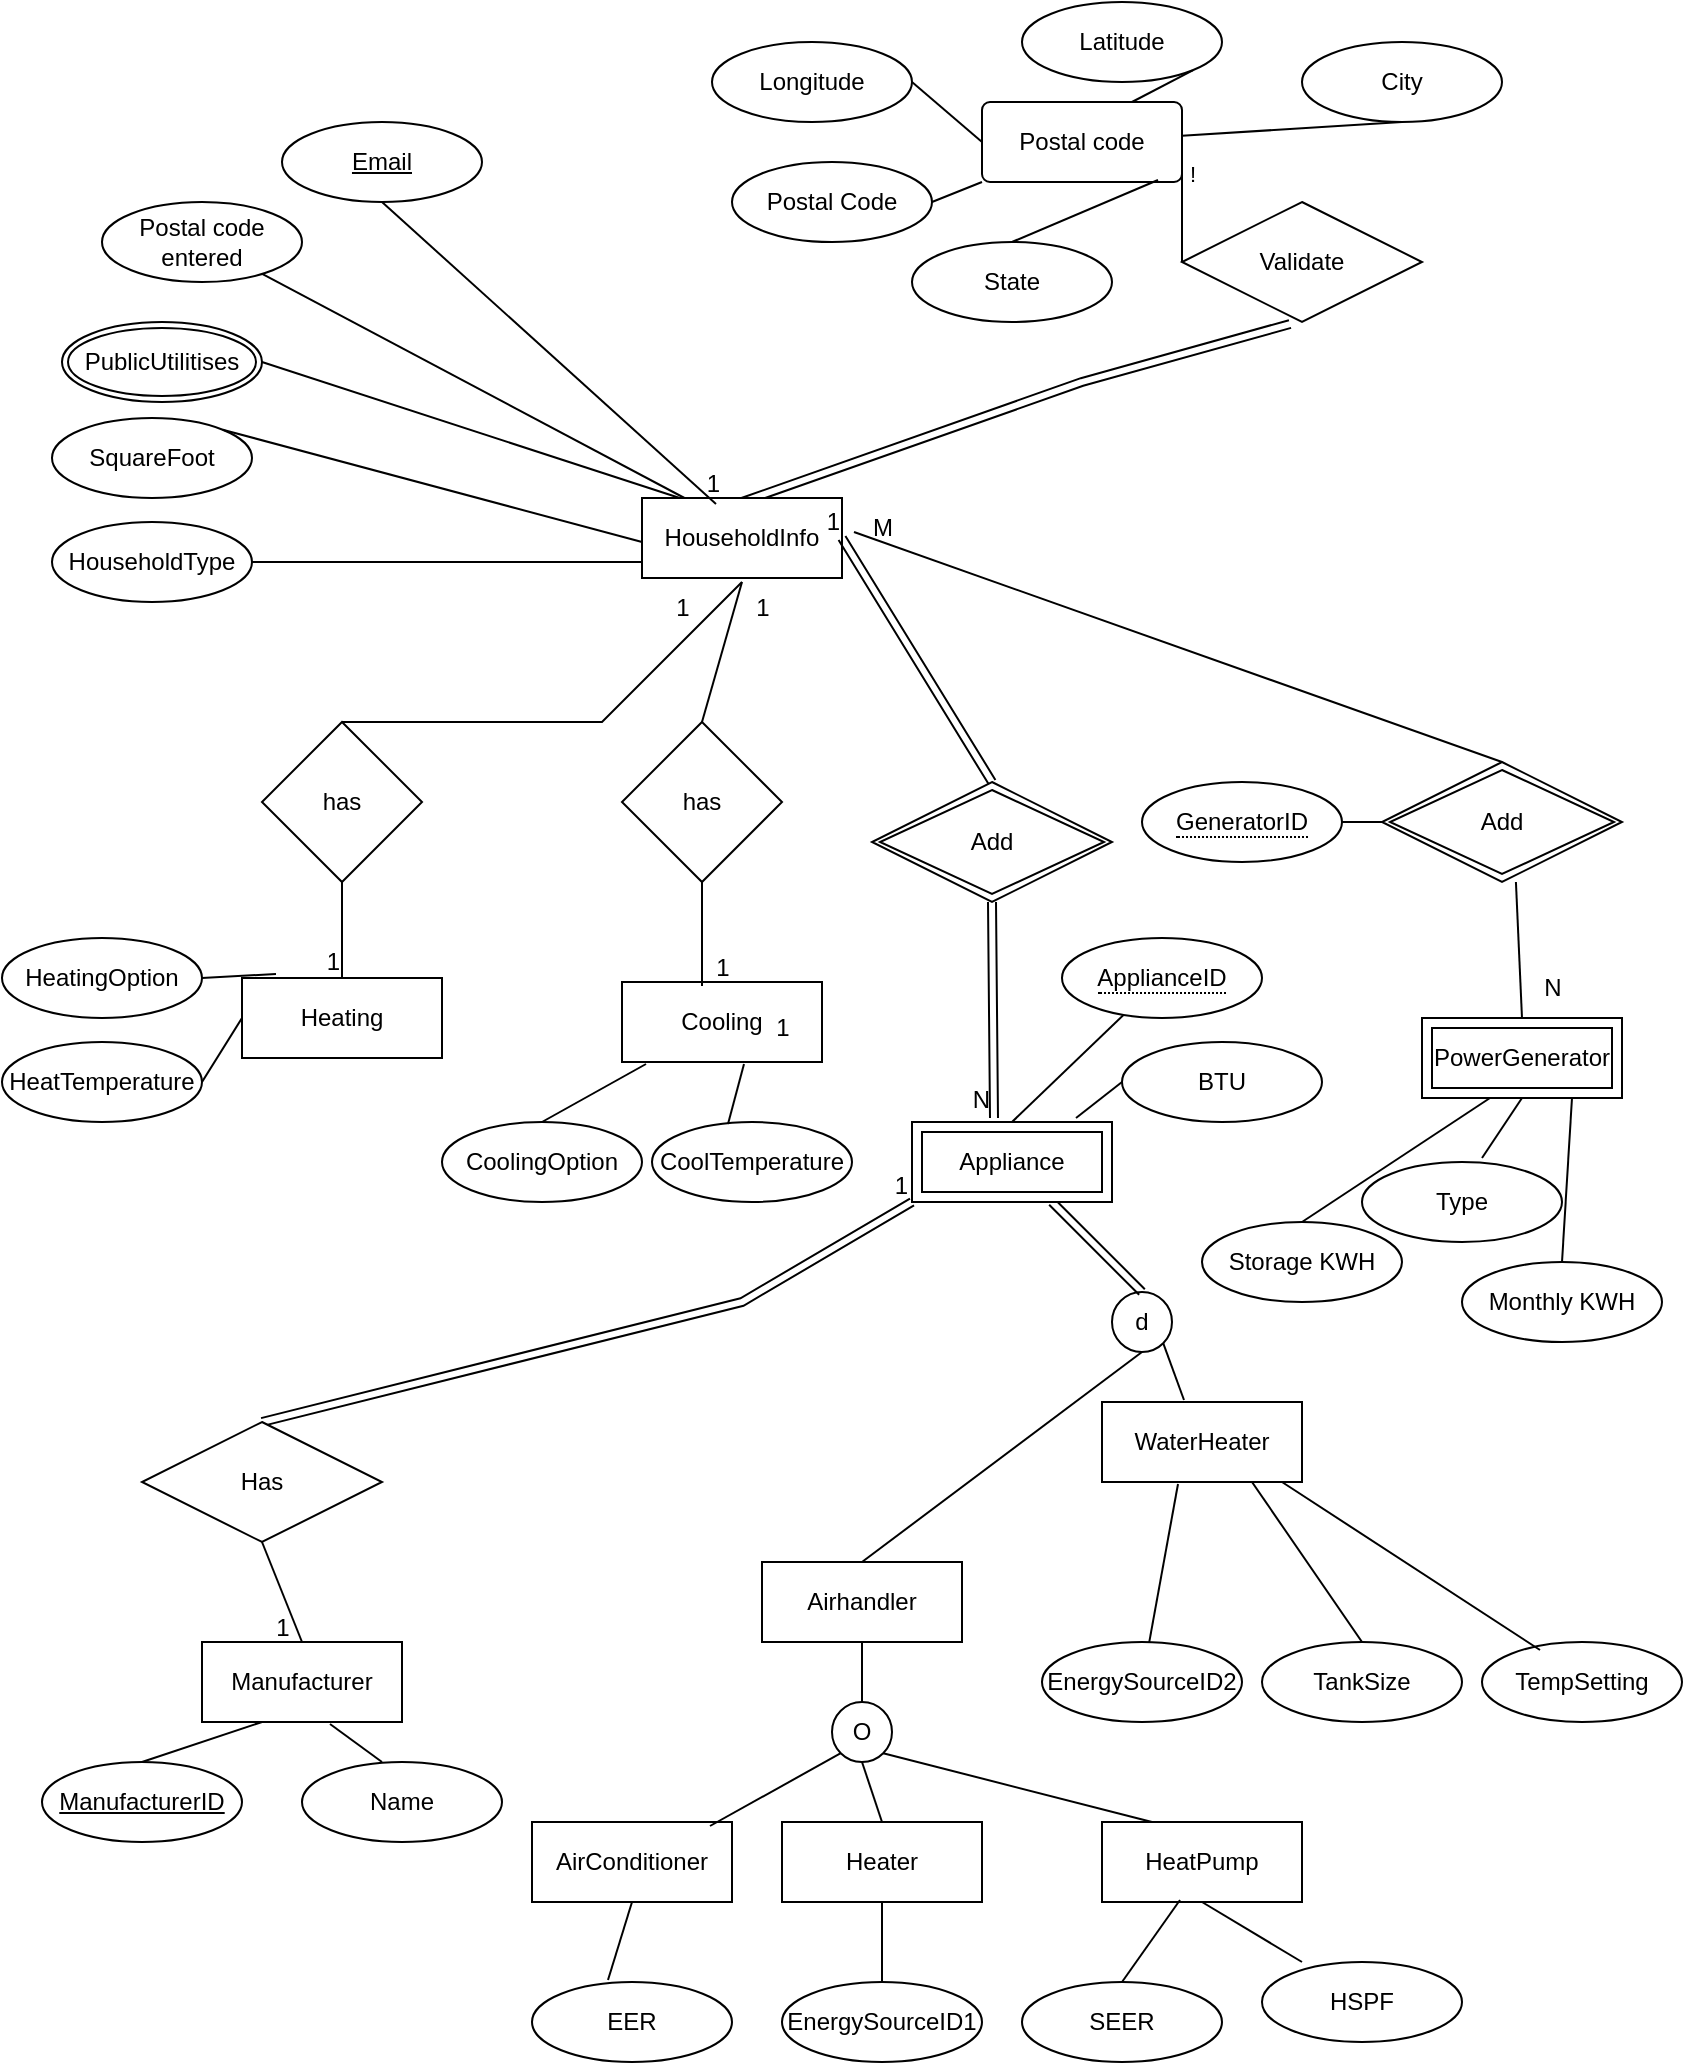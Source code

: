 <mxfile version="21.4.0" type="github">
  <diagram name="Page-1" id="bIi9yd2owrqy-EjI1N7u">
    <mxGraphModel dx="880" dy="484" grid="1" gridSize="10" guides="1" tooltips="1" connect="1" arrows="1" fold="1" page="1" pageScale="1" pageWidth="850" pageHeight="1100" math="0" shadow="0">
      <root>
        <mxCell id="0" />
        <mxCell id="1" parent="0" />
        <mxCell id="Z0Qa1kHuuDU5W5lxsVWx-2" value="Postal code entered" style="ellipse;whiteSpace=wrap;html=1;align=center;" parent="1" vertex="1">
          <mxGeometry x="60" y="110" width="100" height="40" as="geometry" />
        </mxCell>
        <mxCell id="Z0Qa1kHuuDU5W5lxsVWx-4" value="Validate" style="shape=rhombus;perimeter=rhombusPerimeter;whiteSpace=wrap;html=1;align=center;" parent="1" vertex="1">
          <mxGeometry x="600" y="110" width="120" height="60" as="geometry" />
        </mxCell>
        <mxCell id="Z0Qa1kHuuDU5W5lxsVWx-5" value="Postal code" style="rounded=1;arcSize=10;whiteSpace=wrap;html=1;align=center;" parent="1" vertex="1">
          <mxGeometry x="500" y="60" width="100" height="40" as="geometry" />
        </mxCell>
        <mxCell id="Z0Qa1kHuuDU5W5lxsVWx-7" value="Postal Code" style="ellipse;whiteSpace=wrap;html=1;align=center;" parent="1" vertex="1">
          <mxGeometry x="375" y="90" width="100" height="40" as="geometry" />
        </mxCell>
        <mxCell id="Z0Qa1kHuuDU5W5lxsVWx-9" value="City" style="ellipse;whiteSpace=wrap;html=1;align=center;" parent="1" vertex="1">
          <mxGeometry x="660" y="30" width="100" height="40" as="geometry" />
        </mxCell>
        <mxCell id="Z0Qa1kHuuDU5W5lxsVWx-10" value="Latitude" style="ellipse;whiteSpace=wrap;html=1;align=center;" parent="1" vertex="1">
          <mxGeometry x="520" y="10" width="100" height="40" as="geometry" />
        </mxCell>
        <mxCell id="Z0Qa1kHuuDU5W5lxsVWx-11" value="State" style="ellipse;whiteSpace=wrap;html=1;align=center;" parent="1" vertex="1">
          <mxGeometry x="465" y="130" width="100" height="40" as="geometry" />
        </mxCell>
        <mxCell id="Z0Qa1kHuuDU5W5lxsVWx-12" value="Longitude" style="ellipse;whiteSpace=wrap;html=1;align=center;" parent="1" vertex="1">
          <mxGeometry x="365" y="30" width="100" height="40" as="geometry" />
        </mxCell>
        <mxCell id="Z0Qa1kHuuDU5W5lxsVWx-21" value="" style="endArrow=none;html=1;rounded=0;entryX=0.5;entryY=1;entryDx=0;entryDy=0;" parent="1" source="Z0Qa1kHuuDU5W5lxsVWx-5" target="Z0Qa1kHuuDU5W5lxsVWx-9" edge="1">
          <mxGeometry relative="1" as="geometry">
            <mxPoint x="340" y="50" as="sourcePoint" />
            <mxPoint x="500" y="50" as="targetPoint" />
          </mxGeometry>
        </mxCell>
        <mxCell id="Z0Qa1kHuuDU5W5lxsVWx-25" value="" style="endArrow=none;html=1;rounded=0;entryX=0.75;entryY=0;entryDx=0;entryDy=0;exitX=1;exitY=1;exitDx=0;exitDy=0;" parent="1" source="Z0Qa1kHuuDU5W5lxsVWx-10" target="Z0Qa1kHuuDU5W5lxsVWx-5" edge="1">
          <mxGeometry relative="1" as="geometry">
            <mxPoint x="125" y="60" as="sourcePoint" />
            <mxPoint x="127" y="5" as="targetPoint" />
          </mxGeometry>
        </mxCell>
        <mxCell id="Z0Qa1kHuuDU5W5lxsVWx-34" value="" style="shape=link;html=1;rounded=0;exitX=0.45;exitY=1.017;exitDx=0;exitDy=0;entryX=0.5;entryY=0;entryDx=0;entryDy=0;exitPerimeter=0;" parent="1" source="Z0Qa1kHuuDU5W5lxsVWx-4" edge="1">
          <mxGeometry relative="1" as="geometry">
            <mxPoint x="340" y="50" as="sourcePoint" />
            <mxPoint x="380" y="260" as="targetPoint" />
            <Array as="points">
              <mxPoint x="550" y="200" />
            </Array>
          </mxGeometry>
        </mxCell>
        <mxCell id="Z0Qa1kHuuDU5W5lxsVWx-35" value="1" style="resizable=0;html=1;whiteSpace=wrap;align=right;verticalAlign=bottom;" parent="Z0Qa1kHuuDU5W5lxsVWx-34" connectable="0" vertex="1">
          <mxGeometry x="1" relative="1" as="geometry">
            <mxPoint x="-10" as="offset" />
          </mxGeometry>
        </mxCell>
        <mxCell id="Z0Qa1kHuuDU5W5lxsVWx-36" value="" style="endArrow=none;html=1;rounded=0;entryX=1;entryY=0.5;entryDx=0;entryDy=0;exitX=0;exitY=0.5;exitDx=0;exitDy=0;" parent="1" source="Z0Qa1kHuuDU5W5lxsVWx-4" target="Z0Qa1kHuuDU5W5lxsVWx-5" edge="1">
          <mxGeometry relative="1" as="geometry">
            <mxPoint x="340" y="50" as="sourcePoint" />
            <mxPoint x="500" y="50" as="targetPoint" />
          </mxGeometry>
        </mxCell>
        <mxCell id="Z0Qa1kHuuDU5W5lxsVWx-173" value="!" style="edgeLabel;html=1;align=center;verticalAlign=middle;resizable=0;points=[];" parent="Z0Qa1kHuuDU5W5lxsVWx-36" vertex="1" connectable="0">
          <mxGeometry x="0.467" y="-5" relative="1" as="geometry">
            <mxPoint as="offset" />
          </mxGeometry>
        </mxCell>
        <mxCell id="Z0Qa1kHuuDU5W5lxsVWx-38" value="" style="endArrow=none;html=1;rounded=0;entryX=0;entryY=0.5;entryDx=0;entryDy=0;exitX=1;exitY=0.5;exitDx=0;exitDy=0;" parent="1" source="Z0Qa1kHuuDU5W5lxsVWx-12" target="Z0Qa1kHuuDU5W5lxsVWx-5" edge="1">
          <mxGeometry relative="1" as="geometry">
            <mxPoint x="105" y="-26" as="sourcePoint" />
            <mxPoint x="115" y="50" as="targetPoint" />
          </mxGeometry>
        </mxCell>
        <mxCell id="Z0Qa1kHuuDU5W5lxsVWx-39" value="" style="endArrow=none;html=1;rounded=0;exitX=0.5;exitY=0;exitDx=0;exitDy=0;entryX=0.88;entryY=0.975;entryDx=0;entryDy=0;entryPerimeter=0;" parent="1" source="Z0Qa1kHuuDU5W5lxsVWx-11" target="Z0Qa1kHuuDU5W5lxsVWx-5" edge="1">
          <mxGeometry width="50" height="50" relative="1" as="geometry">
            <mxPoint x="400" y="80" as="sourcePoint" />
            <mxPoint x="450" y="30" as="targetPoint" />
          </mxGeometry>
        </mxCell>
        <mxCell id="Z0Qa1kHuuDU5W5lxsVWx-40" value="" style="endArrow=none;html=1;rounded=0;exitX=0.25;exitY=0;exitDx=0;exitDy=0;" parent="1" target="Z0Qa1kHuuDU5W5lxsVWx-2" edge="1">
          <mxGeometry width="50" height="50" relative="1" as="geometry">
            <mxPoint x="355" y="260" as="sourcePoint" />
            <mxPoint x="450" y="130" as="targetPoint" />
          </mxGeometry>
        </mxCell>
        <mxCell id="Z0Qa1kHuuDU5W5lxsVWx-42" value="HouseholdType" style="ellipse;whiteSpace=wrap;html=1;align=center;" parent="1" vertex="1">
          <mxGeometry x="35" y="270" width="100" height="40" as="geometry" />
        </mxCell>
        <mxCell id="Z0Qa1kHuuDU5W5lxsVWx-43" value="SquareFoot" style="ellipse;whiteSpace=wrap;html=1;align=center;" parent="1" vertex="1">
          <mxGeometry x="35" y="218" width="100" height="40" as="geometry" />
        </mxCell>
        <mxCell id="Z0Qa1kHuuDU5W5lxsVWx-44" value="PublicUtilitises" style="ellipse;shape=doubleEllipse;margin=3;whiteSpace=wrap;html=1;align=center;" parent="1" vertex="1">
          <mxGeometry x="40" y="170" width="100" height="40" as="geometry" />
        </mxCell>
        <mxCell id="Z0Qa1kHuuDU5W5lxsVWx-45" value="" style="endArrow=none;html=1;rounded=0;entryX=0;entryY=0.75;entryDx=0;entryDy=0;exitX=1;exitY=0.5;exitDx=0;exitDy=0;" parent="1" source="Z0Qa1kHuuDU5W5lxsVWx-42" edge="1">
          <mxGeometry width="50" height="50" relative="1" as="geometry">
            <mxPoint x="400" y="180" as="sourcePoint" />
            <mxPoint x="330" y="290" as="targetPoint" />
          </mxGeometry>
        </mxCell>
        <mxCell id="Z0Qa1kHuuDU5W5lxsVWx-46" value="" style="endArrow=none;html=1;rounded=0;entryX=1;entryY=0;entryDx=0;entryDy=0;exitX=0;exitY=0.5;exitDx=0;exitDy=0;" parent="1" target="Z0Qa1kHuuDU5W5lxsVWx-43" edge="1">
          <mxGeometry width="50" height="50" relative="1" as="geometry">
            <mxPoint x="330" y="280" as="sourcePoint" />
            <mxPoint x="450" y="130" as="targetPoint" />
          </mxGeometry>
        </mxCell>
        <mxCell id="Z0Qa1kHuuDU5W5lxsVWx-47" value="" style="endArrow=none;html=1;rounded=0;exitX=1;exitY=0.5;exitDx=0;exitDy=0;entryX=0.25;entryY=0;entryDx=0;entryDy=0;" parent="1" source="Z0Qa1kHuuDU5W5lxsVWx-44" edge="1">
          <mxGeometry width="50" height="50" relative="1" as="geometry">
            <mxPoint x="400" y="180" as="sourcePoint" />
            <mxPoint x="355" y="260" as="targetPoint" />
          </mxGeometry>
        </mxCell>
        <mxCell id="Z0Qa1kHuuDU5W5lxsVWx-49" value="has" style="rhombus;whiteSpace=wrap;html=1;" parent="1" vertex="1">
          <mxGeometry x="140" y="370" width="80" height="80" as="geometry" />
        </mxCell>
        <mxCell id="Z0Qa1kHuuDU5W5lxsVWx-53" value="HeatingOption" style="ellipse;whiteSpace=wrap;html=1;align=center;" parent="1" vertex="1">
          <mxGeometry x="10" y="478" width="100" height="40" as="geometry" />
        </mxCell>
        <mxCell id="Z0Qa1kHuuDU5W5lxsVWx-54" value="HeatTemperature" style="ellipse;whiteSpace=wrap;html=1;align=center;" parent="1" vertex="1">
          <mxGeometry x="10" y="530" width="100" height="40" as="geometry" />
        </mxCell>
        <mxCell id="Z0Qa1kHuuDU5W5lxsVWx-55" value="" style="endArrow=none;html=1;rounded=0;exitX=0.5;exitY=1;exitDx=0;exitDy=0;entryX=0.5;entryY=0;entryDx=0;entryDy=0;" parent="1" source="Z0Qa1kHuuDU5W5lxsVWx-49" target="Z0Qa1kHuuDU5W5lxsVWx-67" edge="1">
          <mxGeometry relative="1" as="geometry">
            <mxPoint x="340" y="500" as="sourcePoint" />
            <mxPoint x="230" y="510" as="targetPoint" />
          </mxGeometry>
        </mxCell>
        <mxCell id="Z0Qa1kHuuDU5W5lxsVWx-56" value="1" style="resizable=0;html=1;whiteSpace=wrap;align=right;verticalAlign=bottom;" parent="Z0Qa1kHuuDU5W5lxsVWx-55" connectable="0" vertex="1">
          <mxGeometry x="1" relative="1" as="geometry" />
        </mxCell>
        <mxCell id="Z0Qa1kHuuDU5W5lxsVWx-60" value="" style="endArrow=none;html=1;rounded=0;entryX=1;entryY=0.5;entryDx=0;entryDy=0;exitX=0;exitY=0.5;exitDx=0;exitDy=0;" parent="1" source="Z0Qa1kHuuDU5W5lxsVWx-67" target="Z0Qa1kHuuDU5W5lxsVWx-54" edge="1">
          <mxGeometry width="50" height="50" relative="1" as="geometry">
            <mxPoint x="241" y="551" as="sourcePoint" />
            <mxPoint x="450" y="470" as="targetPoint" />
          </mxGeometry>
        </mxCell>
        <mxCell id="Z0Qa1kHuuDU5W5lxsVWx-61" value="" style="endArrow=none;html=1;rounded=0;exitX=1;exitY=0.5;exitDx=0;exitDy=0;entryX=0.17;entryY=-0.05;entryDx=0;entryDy=0;entryPerimeter=0;" parent="1" source="Z0Qa1kHuuDU5W5lxsVWx-53" target="Z0Qa1kHuuDU5W5lxsVWx-67" edge="1">
          <mxGeometry width="50" height="50" relative="1" as="geometry">
            <mxPoint x="400" y="520" as="sourcePoint" />
            <mxPoint x="230" y="550" as="targetPoint" />
          </mxGeometry>
        </mxCell>
        <mxCell id="Z0Qa1kHuuDU5W5lxsVWx-63" value="1" style="text;html=1;align=center;verticalAlign=middle;resizable=0;points=[];autosize=1;strokeColor=none;fillColor=none;" parent="1" vertex="1">
          <mxGeometry x="335" y="298" width="30" height="30" as="geometry" />
        </mxCell>
        <mxCell id="Z0Qa1kHuuDU5W5lxsVWx-64" value="" style="endArrow=none;html=1;rounded=0;exitX=0.5;exitY=0;exitDx=0;exitDy=0;entryX=0.5;entryY=1;entryDx=0;entryDy=0;" parent="1" source="Z0Qa1kHuuDU5W5lxsVWx-49" edge="1">
          <mxGeometry width="50" height="50" relative="1" as="geometry">
            <mxPoint x="400" y="320" as="sourcePoint" />
            <mxPoint x="380" y="300" as="targetPoint" />
            <Array as="points">
              <mxPoint x="310" y="370" />
            </Array>
          </mxGeometry>
        </mxCell>
        <mxCell id="Z0Qa1kHuuDU5W5lxsVWx-65" value="has" style="rhombus;whiteSpace=wrap;html=1;" parent="1" vertex="1">
          <mxGeometry x="320" y="370" width="80" height="80" as="geometry" />
        </mxCell>
        <mxCell id="Z0Qa1kHuuDU5W5lxsVWx-66" value="Cooling" style="whiteSpace=wrap;html=1;align=center;" parent="1" vertex="1">
          <mxGeometry x="320" y="500" width="100" height="40" as="geometry" />
        </mxCell>
        <mxCell id="Z0Qa1kHuuDU5W5lxsVWx-67" value="Heating" style="whiteSpace=wrap;html=1;align=center;" parent="1" vertex="1">
          <mxGeometry x="130" y="498" width="100" height="40" as="geometry" />
        </mxCell>
        <mxCell id="Z0Qa1kHuuDU5W5lxsVWx-68" value="" style="endArrow=none;html=1;rounded=0;entryX=0.5;entryY=1;entryDx=0;entryDy=0;exitX=0.5;exitY=0;exitDx=0;exitDy=0;" parent="1" source="Z0Qa1kHuuDU5W5lxsVWx-65" edge="1">
          <mxGeometry width="50" height="50" relative="1" as="geometry">
            <mxPoint x="390" y="400" as="sourcePoint" />
            <mxPoint x="380" y="300" as="targetPoint" />
          </mxGeometry>
        </mxCell>
        <mxCell id="Z0Qa1kHuuDU5W5lxsVWx-70" value="CoolingOption" style="ellipse;whiteSpace=wrap;html=1;align=center;" parent="1" vertex="1">
          <mxGeometry x="230" y="570" width="100" height="40" as="geometry" />
        </mxCell>
        <mxCell id="Z0Qa1kHuuDU5W5lxsVWx-71" value="CoolTemperature" style="ellipse;whiteSpace=wrap;html=1;align=center;" parent="1" vertex="1">
          <mxGeometry x="335" y="570" width="100" height="40" as="geometry" />
        </mxCell>
        <mxCell id="Z0Qa1kHuuDU5W5lxsVWx-72" value="" style="endArrow=none;html=1;rounded=0;exitX=0.61;exitY=1.025;exitDx=0;exitDy=0;exitPerimeter=0;entryX=0.38;entryY=0.025;entryDx=0;entryDy=0;entryPerimeter=0;" parent="1" source="Z0Qa1kHuuDU5W5lxsVWx-66" target="Z0Qa1kHuuDU5W5lxsVWx-71" edge="1">
          <mxGeometry width="50" height="50" relative="1" as="geometry">
            <mxPoint x="400" y="520" as="sourcePoint" />
            <mxPoint x="450" y="570" as="targetPoint" />
          </mxGeometry>
        </mxCell>
        <mxCell id="Z0Qa1kHuuDU5W5lxsVWx-73" value="" style="endArrow=none;html=1;rounded=0;exitX=0.5;exitY=0;exitDx=0;exitDy=0;entryX=0.12;entryY=1.025;entryDx=0;entryDy=0;entryPerimeter=0;" parent="1" source="Z0Qa1kHuuDU5W5lxsVWx-70" target="Z0Qa1kHuuDU5W5lxsVWx-66" edge="1">
          <mxGeometry width="50" height="50" relative="1" as="geometry">
            <mxPoint x="400" y="520" as="sourcePoint" />
            <mxPoint x="450" y="470" as="targetPoint" />
          </mxGeometry>
        </mxCell>
        <mxCell id="Z0Qa1kHuuDU5W5lxsVWx-74" value="" style="endArrow=none;html=1;rounded=0;entryX=0.5;entryY=1;entryDx=0;entryDy=0;exitX=0.4;exitY=0.05;exitDx=0;exitDy=0;exitPerimeter=0;" parent="1" source="Z0Qa1kHuuDU5W5lxsVWx-66" target="Z0Qa1kHuuDU5W5lxsVWx-65" edge="1">
          <mxGeometry width="50" height="50" relative="1" as="geometry">
            <mxPoint x="380" y="520" as="sourcePoint" />
            <mxPoint x="450" y="470" as="targetPoint" />
          </mxGeometry>
        </mxCell>
        <mxCell id="Z0Qa1kHuuDU5W5lxsVWx-76" value="1" style="text;html=1;align=center;verticalAlign=middle;resizable=0;points=[];autosize=1;strokeColor=none;fillColor=none;" parent="1" vertex="1">
          <mxGeometry x="375" y="298" width="30" height="30" as="geometry" />
        </mxCell>
        <mxCell id="Z0Qa1kHuuDU5W5lxsVWx-85" value="1" style="text;html=1;align=center;verticalAlign=middle;resizable=0;points=[];autosize=1;strokeColor=none;fillColor=none;" parent="1" vertex="1">
          <mxGeometry x="385" y="508" width="30" height="30" as="geometry" />
        </mxCell>
        <mxCell id="Z0Qa1kHuuDU5W5lxsVWx-86" value="HouseholdInfo" style="whiteSpace=wrap;html=1;align=center;" parent="1" vertex="1">
          <mxGeometry x="330" y="258" width="100" height="40" as="geometry" />
        </mxCell>
        <mxCell id="Z0Qa1kHuuDU5W5lxsVWx-87" value="" style="shape=link;html=1;rounded=0;entryX=1;entryY=0.5;entryDx=0;entryDy=0;exitX=0.5;exitY=0;exitDx=0;exitDy=0;" parent="1" source="Z0Qa1kHuuDU5W5lxsVWx-103" target="Z0Qa1kHuuDU5W5lxsVWx-86" edge="1">
          <mxGeometry relative="1" as="geometry">
            <mxPoint x="600" y="410" as="sourcePoint" />
            <mxPoint x="500" y="400" as="targetPoint" />
          </mxGeometry>
        </mxCell>
        <mxCell id="Z0Qa1kHuuDU5W5lxsVWx-88" value="1" style="resizable=0;html=1;whiteSpace=wrap;align=right;verticalAlign=bottom;" parent="Z0Qa1kHuuDU5W5lxsVWx-87" connectable="0" vertex="1">
          <mxGeometry x="1" relative="1" as="geometry" />
        </mxCell>
        <mxCell id="Z0Qa1kHuuDU5W5lxsVWx-91" value="M" style="text;html=1;align=center;verticalAlign=middle;resizable=0;points=[];autosize=1;strokeColor=none;fillColor=none;" parent="1" vertex="1">
          <mxGeometry x="435" y="258" width="30" height="30" as="geometry" />
        </mxCell>
        <mxCell id="Z0Qa1kHuuDU5W5lxsVWx-92" value="Airhandler" style="whiteSpace=wrap;html=1;align=center;" parent="1" vertex="1">
          <mxGeometry x="390" y="790" width="100" height="40" as="geometry" />
        </mxCell>
        <mxCell id="Z0Qa1kHuuDU5W5lxsVWx-93" value="WaterHeater" style="whiteSpace=wrap;html=1;align=center;" parent="1" vertex="1">
          <mxGeometry x="560" y="710" width="100" height="40" as="geometry" />
        </mxCell>
        <mxCell id="Z0Qa1kHuuDU5W5lxsVWx-95" value="d" style="ellipse;whiteSpace=wrap;html=1;aspect=fixed;" parent="1" vertex="1">
          <mxGeometry x="565" y="655" width="30" height="30" as="geometry" />
        </mxCell>
        <mxCell id="Z0Qa1kHuuDU5W5lxsVWx-98" value="" style="endArrow=none;html=1;rounded=0;exitX=0.5;exitY=0;exitDx=0;exitDy=0;entryX=0.5;entryY=1;entryDx=0;entryDy=0;" parent="1" source="Z0Qa1kHuuDU5W5lxsVWx-92" target="Z0Qa1kHuuDU5W5lxsVWx-95" edge="1">
          <mxGeometry width="50" height="50" relative="1" as="geometry">
            <mxPoint x="400" y="620" as="sourcePoint" />
            <mxPoint x="450" y="570" as="targetPoint" />
          </mxGeometry>
        </mxCell>
        <mxCell id="Z0Qa1kHuuDU5W5lxsVWx-99" value="" style="endArrow=none;html=1;rounded=0;exitX=0.41;exitY=-0.025;exitDx=0;exitDy=0;exitPerimeter=0;entryX=1;entryY=1;entryDx=0;entryDy=0;" parent="1" source="Z0Qa1kHuuDU5W5lxsVWx-93" target="Z0Qa1kHuuDU5W5lxsVWx-95" edge="1">
          <mxGeometry width="50" height="50" relative="1" as="geometry">
            <mxPoint x="400" y="620" as="sourcePoint" />
            <mxPoint x="450" y="570" as="targetPoint" />
          </mxGeometry>
        </mxCell>
        <mxCell id="Z0Qa1kHuuDU5W5lxsVWx-100" value="BTU" style="ellipse;whiteSpace=wrap;html=1;align=center;" parent="1" vertex="1">
          <mxGeometry x="570" y="530" width="100" height="40" as="geometry" />
        </mxCell>
        <mxCell id="Z0Qa1kHuuDU5W5lxsVWx-102" value="&lt;span style=&quot;border-bottom: 1px dotted&quot;&gt;ApplianceID&lt;/span&gt;" style="ellipse;whiteSpace=wrap;html=1;align=center;" parent="1" vertex="1">
          <mxGeometry x="540" y="478" width="100" height="40" as="geometry" />
        </mxCell>
        <mxCell id="Z0Qa1kHuuDU5W5lxsVWx-103" value="Add" style="shape=rhombus;double=1;perimeter=rhombusPerimeter;whiteSpace=wrap;html=1;align=center;" parent="1" vertex="1">
          <mxGeometry x="445" y="400" width="120" height="60" as="geometry" />
        </mxCell>
        <mxCell id="Z0Qa1kHuuDU5W5lxsVWx-104" value="" style="shape=link;html=1;rounded=0;exitX=0.5;exitY=1;exitDx=0;exitDy=0;entryX=0.41;entryY=-0.05;entryDx=0;entryDy=0;entryPerimeter=0;" parent="1" source="Z0Qa1kHuuDU5W5lxsVWx-103" target="Z0Qa1kHuuDU5W5lxsVWx-106" edge="1">
          <mxGeometry relative="1" as="geometry">
            <mxPoint x="340" y="500" as="sourcePoint" />
            <mxPoint x="600" y="540" as="targetPoint" />
          </mxGeometry>
        </mxCell>
        <mxCell id="Z0Qa1kHuuDU5W5lxsVWx-105" value="N" style="resizable=0;html=1;whiteSpace=wrap;align=right;verticalAlign=bottom;" parent="Z0Qa1kHuuDU5W5lxsVWx-104" connectable="0" vertex="1">
          <mxGeometry x="1" relative="1" as="geometry" />
        </mxCell>
        <mxCell id="Z0Qa1kHuuDU5W5lxsVWx-108" value="AirConditioner" style="whiteSpace=wrap;html=1;align=center;" parent="1" vertex="1">
          <mxGeometry x="275" y="920" width="100" height="40" as="geometry" />
        </mxCell>
        <mxCell id="Z0Qa1kHuuDU5W5lxsVWx-109" value="Heater" style="whiteSpace=wrap;html=1;align=center;" parent="1" vertex="1">
          <mxGeometry x="400" y="920" width="100" height="40" as="geometry" />
        </mxCell>
        <mxCell id="Z0Qa1kHuuDU5W5lxsVWx-110" value="HeatPump" style="whiteSpace=wrap;html=1;align=center;" parent="1" vertex="1">
          <mxGeometry x="560" y="920" width="100" height="40" as="geometry" />
        </mxCell>
        <mxCell id="Z0Qa1kHuuDU5W5lxsVWx-111" value="EER" style="ellipse;whiteSpace=wrap;html=1;align=center;" parent="1" vertex="1">
          <mxGeometry x="275" y="1000" width="100" height="40" as="geometry" />
        </mxCell>
        <mxCell id="Z0Qa1kHuuDU5W5lxsVWx-112" value="EnergySourceID1" style="ellipse;whiteSpace=wrap;html=1;align=center;" parent="1" vertex="1">
          <mxGeometry x="400" y="1000" width="100" height="40" as="geometry" />
        </mxCell>
        <mxCell id="Z0Qa1kHuuDU5W5lxsVWx-113" value="SEER" style="ellipse;whiteSpace=wrap;html=1;align=center;" parent="1" vertex="1">
          <mxGeometry x="520" y="1000" width="100" height="40" as="geometry" />
        </mxCell>
        <mxCell id="Z0Qa1kHuuDU5W5lxsVWx-114" value="HSPF" style="ellipse;whiteSpace=wrap;html=1;align=center;" parent="1" vertex="1">
          <mxGeometry x="640" y="990" width="100" height="40" as="geometry" />
        </mxCell>
        <mxCell id="Z0Qa1kHuuDU5W5lxsVWx-115" value="O" style="ellipse;whiteSpace=wrap;html=1;aspect=fixed;" parent="1" vertex="1">
          <mxGeometry x="425" y="860" width="30" height="30" as="geometry" />
        </mxCell>
        <mxCell id="Z0Qa1kHuuDU5W5lxsVWx-116" value="" style="endArrow=none;html=1;rounded=0;entryX=1;entryY=1;entryDx=0;entryDy=0;exitX=0.25;exitY=0;exitDx=0;exitDy=0;" parent="1" source="Z0Qa1kHuuDU5W5lxsVWx-110" target="Z0Qa1kHuuDU5W5lxsVWx-115" edge="1">
          <mxGeometry width="50" height="50" relative="1" as="geometry">
            <mxPoint x="400" y="820" as="sourcePoint" />
            <mxPoint x="450" y="770" as="targetPoint" />
          </mxGeometry>
        </mxCell>
        <mxCell id="Z0Qa1kHuuDU5W5lxsVWx-117" value="" style="endArrow=none;html=1;rounded=0;exitX=0.5;exitY=1;exitDx=0;exitDy=0;entryX=0.5;entryY=0;entryDx=0;entryDy=0;" parent="1" source="Z0Qa1kHuuDU5W5lxsVWx-115" target="Z0Qa1kHuuDU5W5lxsVWx-109" edge="1">
          <mxGeometry width="50" height="50" relative="1" as="geometry">
            <mxPoint x="400" y="820" as="sourcePoint" />
            <mxPoint x="450" y="770" as="targetPoint" />
          </mxGeometry>
        </mxCell>
        <mxCell id="Z0Qa1kHuuDU5W5lxsVWx-118" value="" style="endArrow=none;html=1;rounded=0;entryX=0;entryY=1;entryDx=0;entryDy=0;exitX=0.89;exitY=0.05;exitDx=0;exitDy=0;exitPerimeter=0;" parent="1" source="Z0Qa1kHuuDU5W5lxsVWx-108" target="Z0Qa1kHuuDU5W5lxsVWx-115" edge="1">
          <mxGeometry width="50" height="50" relative="1" as="geometry">
            <mxPoint x="420" y="810" as="sourcePoint" />
            <mxPoint x="450" y="770" as="targetPoint" />
          </mxGeometry>
        </mxCell>
        <mxCell id="Z0Qa1kHuuDU5W5lxsVWx-119" value="" style="endArrow=none;html=1;rounded=0;entryX=0.5;entryY=1;entryDx=0;entryDy=0;exitX=0.5;exitY=0;exitDx=0;exitDy=0;" parent="1" source="Z0Qa1kHuuDU5W5lxsVWx-115" target="Z0Qa1kHuuDU5W5lxsVWx-92" edge="1">
          <mxGeometry width="50" height="50" relative="1" as="geometry">
            <mxPoint x="400" y="820" as="sourcePoint" />
            <mxPoint x="450" y="770" as="targetPoint" />
          </mxGeometry>
        </mxCell>
        <mxCell id="Z0Qa1kHuuDU5W5lxsVWx-120" value="" style="endArrow=none;html=1;rounded=0;entryX=0.39;entryY=0.975;entryDx=0;entryDy=0;entryPerimeter=0;exitX=0.5;exitY=0;exitDx=0;exitDy=0;" parent="1" source="Z0Qa1kHuuDU5W5lxsVWx-113" target="Z0Qa1kHuuDU5W5lxsVWx-110" edge="1">
          <mxGeometry width="50" height="50" relative="1" as="geometry">
            <mxPoint x="400" y="820" as="sourcePoint" />
            <mxPoint x="450" y="770" as="targetPoint" />
          </mxGeometry>
        </mxCell>
        <mxCell id="Z0Qa1kHuuDU5W5lxsVWx-121" value="" style="endArrow=none;html=1;rounded=0;entryX=0.5;entryY=1;entryDx=0;entryDy=0;exitX=0.5;exitY=0;exitDx=0;exitDy=0;" parent="1" source="Z0Qa1kHuuDU5W5lxsVWx-112" target="Z0Qa1kHuuDU5W5lxsVWx-109" edge="1">
          <mxGeometry width="50" height="50" relative="1" as="geometry">
            <mxPoint x="400" y="820" as="sourcePoint" />
            <mxPoint x="450" y="770" as="targetPoint" />
          </mxGeometry>
        </mxCell>
        <mxCell id="Z0Qa1kHuuDU5W5lxsVWx-122" value="" style="endArrow=none;html=1;rounded=0;exitX=0.38;exitY=-0.025;exitDx=0;exitDy=0;exitPerimeter=0;entryX=0.5;entryY=1;entryDx=0;entryDy=0;" parent="1" source="Z0Qa1kHuuDU5W5lxsVWx-111" target="Z0Qa1kHuuDU5W5lxsVWx-108" edge="1">
          <mxGeometry width="50" height="50" relative="1" as="geometry">
            <mxPoint x="400" y="820" as="sourcePoint" />
            <mxPoint x="450" y="770" as="targetPoint" />
          </mxGeometry>
        </mxCell>
        <mxCell id="Z0Qa1kHuuDU5W5lxsVWx-123" value="" style="endArrow=none;html=1;rounded=0;entryX=0.5;entryY=1;entryDx=0;entryDy=0;exitX=0.2;exitY=0;exitDx=0;exitDy=0;exitPerimeter=0;" parent="1" source="Z0Qa1kHuuDU5W5lxsVWx-114" target="Z0Qa1kHuuDU5W5lxsVWx-110" edge="1">
          <mxGeometry width="50" height="50" relative="1" as="geometry">
            <mxPoint x="400" y="820" as="sourcePoint" />
            <mxPoint x="450" y="770" as="targetPoint" />
          </mxGeometry>
        </mxCell>
        <mxCell id="Z0Qa1kHuuDU5W5lxsVWx-124" value="Add" style="shape=rhombus;double=1;perimeter=rhombusPerimeter;whiteSpace=wrap;html=1;align=center;" parent="1" vertex="1">
          <mxGeometry x="700" y="390" width="120" height="60" as="geometry" />
        </mxCell>
        <mxCell id="Z0Qa1kHuuDU5W5lxsVWx-125" value="" style="endArrow=none;html=1;rounded=0;entryX=0.033;entryY=0.567;entryDx=0;entryDy=0;entryPerimeter=0;exitX=0.5;exitY=0;exitDx=0;exitDy=0;" parent="1" source="Z0Qa1kHuuDU5W5lxsVWx-124" target="Z0Qa1kHuuDU5W5lxsVWx-91" edge="1">
          <mxGeometry width="50" height="50" relative="1" as="geometry">
            <mxPoint x="640" y="420" as="sourcePoint" />
            <mxPoint x="690" y="370" as="targetPoint" />
          </mxGeometry>
        </mxCell>
        <mxCell id="Z0Qa1kHuuDU5W5lxsVWx-126" value="PowerGenerator" style="shape=ext;margin=3;double=1;whiteSpace=wrap;html=1;align=center;" parent="1" vertex="1">
          <mxGeometry x="720" y="518" width="100" height="40" as="geometry" />
        </mxCell>
        <mxCell id="Z0Qa1kHuuDU5W5lxsVWx-127" value="Type" style="ellipse;whiteSpace=wrap;html=1;align=center;" parent="1" vertex="1">
          <mxGeometry x="690" y="590" width="100" height="40" as="geometry" />
        </mxCell>
        <mxCell id="Z0Qa1kHuuDU5W5lxsVWx-128" value="Monthly KWH" style="ellipse;whiteSpace=wrap;html=1;align=center;" parent="1" vertex="1">
          <mxGeometry x="740" y="640" width="100" height="40" as="geometry" />
        </mxCell>
        <mxCell id="Z0Qa1kHuuDU5W5lxsVWx-129" value="&lt;span style=&quot;border-bottom: 1px dotted&quot;&gt;GeneratorID&lt;/span&gt;" style="ellipse;whiteSpace=wrap;html=1;align=center;" parent="1" vertex="1">
          <mxGeometry x="580" y="400" width="100" height="40" as="geometry" />
        </mxCell>
        <mxCell id="Z0Qa1kHuuDU5W5lxsVWx-130" value="Storage KWH" style="ellipse;whiteSpace=wrap;html=1;align=center;" parent="1" vertex="1">
          <mxGeometry x="610" y="620" width="100" height="40" as="geometry" />
        </mxCell>
        <mxCell id="Z0Qa1kHuuDU5W5lxsVWx-131" value="" style="endArrow=none;html=1;rounded=0;entryX=0.558;entryY=1;entryDx=0;entryDy=0;entryPerimeter=0;exitX=0.5;exitY=0;exitDx=0;exitDy=0;" parent="1" source="Z0Qa1kHuuDU5W5lxsVWx-126" target="Z0Qa1kHuuDU5W5lxsVWx-124" edge="1">
          <mxGeometry width="50" height="50" relative="1" as="geometry">
            <mxPoint x="640" y="520" as="sourcePoint" />
            <mxPoint x="690" y="470" as="targetPoint" />
          </mxGeometry>
        </mxCell>
        <mxCell id="Z0Qa1kHuuDU5W5lxsVWx-133" value="" style="endArrow=none;html=1;rounded=0;entryX=0.5;entryY=0;entryDx=0;entryDy=0;exitX=0.75;exitY=1;exitDx=0;exitDy=0;" parent="1" source="Z0Qa1kHuuDU5W5lxsVWx-126" target="Z0Qa1kHuuDU5W5lxsVWx-128" edge="1">
          <mxGeometry width="50" height="50" relative="1" as="geometry">
            <mxPoint x="920" y="580" as="sourcePoint" />
            <mxPoint x="690" y="570" as="targetPoint" />
            <Array as="points" />
          </mxGeometry>
        </mxCell>
        <mxCell id="Z0Qa1kHuuDU5W5lxsVWx-134" value="" style="endArrow=none;html=1;rounded=0;entryX=0.6;entryY=-0.05;entryDx=0;entryDy=0;exitX=0.5;exitY=1;exitDx=0;exitDy=0;entryPerimeter=0;" parent="1" source="Z0Qa1kHuuDU5W5lxsVWx-126" target="Z0Qa1kHuuDU5W5lxsVWx-127" edge="1">
          <mxGeometry width="50" height="50" relative="1" as="geometry">
            <mxPoint x="640" y="620" as="sourcePoint" />
            <mxPoint x="690" y="570" as="targetPoint" />
          </mxGeometry>
        </mxCell>
        <mxCell id="Z0Qa1kHuuDU5W5lxsVWx-135" value="" style="endArrow=none;html=1;rounded=0;entryX=1;entryY=0.5;entryDx=0;entryDy=0;exitX=0;exitY=0.5;exitDx=0;exitDy=0;" parent="1" source="Z0Qa1kHuuDU5W5lxsVWx-124" target="Z0Qa1kHuuDU5W5lxsVWx-129" edge="1">
          <mxGeometry width="50" height="50" relative="1" as="geometry">
            <mxPoint x="970" y="570" as="sourcePoint" />
            <mxPoint x="690" y="570" as="targetPoint" />
          </mxGeometry>
        </mxCell>
        <mxCell id="Z0Qa1kHuuDU5W5lxsVWx-136" value="" style="endArrow=none;html=1;rounded=0;entryX=0.5;entryY=0;entryDx=0;entryDy=0;" parent="1" source="Z0Qa1kHuuDU5W5lxsVWx-102" target="Z0Qa1kHuuDU5W5lxsVWx-106" edge="1">
          <mxGeometry width="50" height="50" relative="1" as="geometry">
            <mxPoint x="640" y="620" as="sourcePoint" />
            <mxPoint x="690" y="570" as="targetPoint" />
          </mxGeometry>
        </mxCell>
        <mxCell id="Z0Qa1kHuuDU5W5lxsVWx-137" value="" style="endArrow=none;html=1;rounded=0;entryX=0;entryY=0.5;entryDx=0;entryDy=0;exitX=0.82;exitY=-0.05;exitDx=0;exitDy=0;exitPerimeter=0;" parent="1" source="Z0Qa1kHuuDU5W5lxsVWx-106" target="Z0Qa1kHuuDU5W5lxsVWx-100" edge="1">
          <mxGeometry width="50" height="50" relative="1" as="geometry">
            <mxPoint x="640" y="620" as="sourcePoint" />
            <mxPoint x="690" y="570" as="targetPoint" />
          </mxGeometry>
        </mxCell>
        <mxCell id="Z0Qa1kHuuDU5W5lxsVWx-138" value="" style="endArrow=none;html=1;rounded=0;entryX=0.5;entryY=0;entryDx=0;entryDy=0;exitX=0.34;exitY=1;exitDx=0;exitDy=0;exitPerimeter=0;" parent="1" source="Z0Qa1kHuuDU5W5lxsVWx-126" target="Z0Qa1kHuuDU5W5lxsVWx-130" edge="1">
          <mxGeometry width="50" height="50" relative="1" as="geometry">
            <mxPoint x="640" y="620" as="sourcePoint" />
            <mxPoint x="690" y="570" as="targetPoint" />
          </mxGeometry>
        </mxCell>
        <mxCell id="Z0Qa1kHuuDU5W5lxsVWx-140" value="" style="shape=link;html=1;rounded=0;exitX=0.5;exitY=0;exitDx=0;exitDy=0;" parent="1" source="Z0Qa1kHuuDU5W5lxsVWx-95" target="Z0Qa1kHuuDU5W5lxsVWx-106" edge="1">
          <mxGeometry relative="1" as="geometry">
            <mxPoint x="600" y="630" as="sourcePoint" />
            <mxPoint x="600" y="580" as="targetPoint" />
          </mxGeometry>
        </mxCell>
        <mxCell id="Z0Qa1kHuuDU5W5lxsVWx-106" value="Appliance" style="shape=ext;margin=3;double=1;whiteSpace=wrap;html=1;align=center;" parent="1" vertex="1">
          <mxGeometry x="465" y="570" width="100" height="40" as="geometry" />
        </mxCell>
        <mxCell id="Z0Qa1kHuuDU5W5lxsVWx-145" value="" style="shape=link;html=1;rounded=0;exitX=0.5;exitY=0;exitDx=0;exitDy=0;entryX=0;entryY=1;entryDx=0;entryDy=0;" parent="1" source="Z0Qa1kHuuDU5W5lxsVWx-148" target="Z0Qa1kHuuDU5W5lxsVWx-106" edge="1">
          <mxGeometry relative="1" as="geometry">
            <mxPoint x="200" y="720" as="sourcePoint" />
            <mxPoint x="560" y="558" as="targetPoint" />
            <Array as="points">
              <mxPoint x="380" y="660" />
            </Array>
          </mxGeometry>
        </mxCell>
        <mxCell id="Z0Qa1kHuuDU5W5lxsVWx-146" value="1" style="resizable=0;html=1;whiteSpace=wrap;align=right;verticalAlign=bottom;" parent="Z0Qa1kHuuDU5W5lxsVWx-145" connectable="0" vertex="1">
          <mxGeometry x="1" relative="1" as="geometry" />
        </mxCell>
        <mxCell id="Z0Qa1kHuuDU5W5lxsVWx-148" value="Has" style="shape=rhombus;perimeter=rhombusPerimeter;whiteSpace=wrap;html=1;align=center;" parent="1" vertex="1">
          <mxGeometry x="80" y="720" width="120" height="60" as="geometry" />
        </mxCell>
        <mxCell id="Z0Qa1kHuuDU5W5lxsVWx-149" value="Manufacturer" style="whiteSpace=wrap;html=1;align=center;" parent="1" vertex="1">
          <mxGeometry x="110" y="830" width="100" height="40" as="geometry" />
        </mxCell>
        <mxCell id="Z0Qa1kHuuDU5W5lxsVWx-150" value="ManufacturerID" style="ellipse;whiteSpace=wrap;html=1;align=center;fontStyle=4;" parent="1" vertex="1">
          <mxGeometry x="30" y="890" width="100" height="40" as="geometry" />
        </mxCell>
        <mxCell id="Z0Qa1kHuuDU5W5lxsVWx-151" value="Name" style="ellipse;whiteSpace=wrap;html=1;align=center;" parent="1" vertex="1">
          <mxGeometry x="160" y="890" width="100" height="40" as="geometry" />
        </mxCell>
        <mxCell id="Z0Qa1kHuuDU5W5lxsVWx-153" value="" style="endArrow=none;html=1;rounded=0;entryX=0.5;entryY=1;entryDx=0;entryDy=0;exitX=0.5;exitY=0;exitDx=0;exitDy=0;" parent="1" source="Z0Qa1kHuuDU5W5lxsVWx-149" target="Z0Qa1kHuuDU5W5lxsVWx-148" edge="1">
          <mxGeometry width="50" height="50" relative="1" as="geometry">
            <mxPoint x="360" y="820" as="sourcePoint" />
            <mxPoint x="410" y="770" as="targetPoint" />
          </mxGeometry>
        </mxCell>
        <mxCell id="Z0Qa1kHuuDU5W5lxsVWx-154" value="" style="endArrow=none;html=1;rounded=0;exitX=0.5;exitY=0;exitDx=0;exitDy=0;" parent="1" source="Z0Qa1kHuuDU5W5lxsVWx-150" edge="1">
          <mxGeometry width="50" height="50" relative="1" as="geometry">
            <mxPoint x="360" y="820" as="sourcePoint" />
            <mxPoint x="140" y="870" as="targetPoint" />
          </mxGeometry>
        </mxCell>
        <mxCell id="Z0Qa1kHuuDU5W5lxsVWx-155" value="" style="endArrow=none;html=1;rounded=0;exitX=0.64;exitY=1.025;exitDx=0;exitDy=0;exitPerimeter=0;entryX=0.4;entryY=0;entryDx=0;entryDy=0;entryPerimeter=0;" parent="1" source="Z0Qa1kHuuDU5W5lxsVWx-149" target="Z0Qa1kHuuDU5W5lxsVWx-151" edge="1">
          <mxGeometry width="50" height="50" relative="1" as="geometry">
            <mxPoint x="360" y="820" as="sourcePoint" />
            <mxPoint x="410" y="770" as="targetPoint" />
          </mxGeometry>
        </mxCell>
        <mxCell id="Z0Qa1kHuuDU5W5lxsVWx-156" value="" style="endArrow=none;html=1;rounded=0;exitX=1;exitY=0.5;exitDx=0;exitDy=0;" parent="1" source="Z0Qa1kHuuDU5W5lxsVWx-7" target="Z0Qa1kHuuDU5W5lxsVWx-5" edge="1">
          <mxGeometry width="50" height="50" relative="1" as="geometry">
            <mxPoint x="360" y="120" as="sourcePoint" />
            <mxPoint x="410" y="70" as="targetPoint" />
          </mxGeometry>
        </mxCell>
        <mxCell id="Z0Qa1kHuuDU5W5lxsVWx-157" value="N" style="text;html=1;align=center;verticalAlign=middle;resizable=0;points=[];autosize=1;strokeColor=none;fillColor=none;" parent="1" vertex="1">
          <mxGeometry x="770" y="488" width="30" height="30" as="geometry" />
        </mxCell>
        <mxCell id="Z0Qa1kHuuDU5W5lxsVWx-159" value="EnergySourceID2" style="ellipse;whiteSpace=wrap;html=1;align=center;" parent="1" vertex="1">
          <mxGeometry x="530" y="830" width="100" height="40" as="geometry" />
        </mxCell>
        <mxCell id="Z0Qa1kHuuDU5W5lxsVWx-160" value="TankSize" style="ellipse;whiteSpace=wrap;html=1;align=center;" parent="1" vertex="1">
          <mxGeometry x="640" y="830" width="100" height="40" as="geometry" />
        </mxCell>
        <mxCell id="Z0Qa1kHuuDU5W5lxsVWx-161" value="TempSetting" style="ellipse;whiteSpace=wrap;html=1;align=center;" parent="1" vertex="1">
          <mxGeometry x="750" y="830" width="100" height="40" as="geometry" />
        </mxCell>
        <mxCell id="Z0Qa1kHuuDU5W5lxsVWx-162" value="" style="endArrow=none;html=1;rounded=0;exitX=0.29;exitY=0.1;exitDx=0;exitDy=0;exitPerimeter=0;" parent="1" source="Z0Qa1kHuuDU5W5lxsVWx-161" edge="1">
          <mxGeometry width="50" height="50" relative="1" as="geometry">
            <mxPoint x="370" y="820" as="sourcePoint" />
            <mxPoint x="650" y="750" as="targetPoint" />
          </mxGeometry>
        </mxCell>
        <mxCell id="Z0Qa1kHuuDU5W5lxsVWx-163" value="" style="endArrow=none;html=1;rounded=0;exitX=0.5;exitY=0;exitDx=0;exitDy=0;entryX=0.75;entryY=1;entryDx=0;entryDy=0;" parent="1" source="Z0Qa1kHuuDU5W5lxsVWx-160" target="Z0Qa1kHuuDU5W5lxsVWx-93" edge="1">
          <mxGeometry width="50" height="50" relative="1" as="geometry">
            <mxPoint x="370" y="820" as="sourcePoint" />
            <mxPoint x="420" y="770" as="targetPoint" />
          </mxGeometry>
        </mxCell>
        <mxCell id="Z0Qa1kHuuDU5W5lxsVWx-164" value="" style="endArrow=none;html=1;rounded=0;entryX=0.38;entryY=1.025;entryDx=0;entryDy=0;entryPerimeter=0;" parent="1" source="Z0Qa1kHuuDU5W5lxsVWx-159" target="Z0Qa1kHuuDU5W5lxsVWx-93" edge="1">
          <mxGeometry width="50" height="50" relative="1" as="geometry">
            <mxPoint x="370" y="820" as="sourcePoint" />
            <mxPoint x="420" y="770" as="targetPoint" />
          </mxGeometry>
        </mxCell>
        <mxCell id="Z0Qa1kHuuDU5W5lxsVWx-168" value="1" style="text;html=1;align=center;verticalAlign=middle;resizable=0;points=[];autosize=1;strokeColor=none;fillColor=none;" parent="1" vertex="1">
          <mxGeometry x="135" y="808" width="30" height="30" as="geometry" />
        </mxCell>
        <mxCell id="Z0Qa1kHuuDU5W5lxsVWx-169" value="Email" style="ellipse;whiteSpace=wrap;html=1;align=center;fontStyle=4;" parent="1" vertex="1">
          <mxGeometry x="150" y="70" width="100" height="40" as="geometry" />
        </mxCell>
        <mxCell id="Z0Qa1kHuuDU5W5lxsVWx-170" value="" style="endArrow=none;html=1;rounded=0;entryX=0.5;entryY=1;entryDx=0;entryDy=0;exitX=0.37;exitY=0.075;exitDx=0;exitDy=0;exitPerimeter=0;" parent="1" source="Z0Qa1kHuuDU5W5lxsVWx-86" target="Z0Qa1kHuuDU5W5lxsVWx-169" edge="1">
          <mxGeometry width="50" height="50" relative="1" as="geometry">
            <mxPoint x="370" y="370" as="sourcePoint" />
            <mxPoint x="420" y="320" as="targetPoint" />
          </mxGeometry>
        </mxCell>
        <mxCell id="Z0Qa1kHuuDU5W5lxsVWx-174" value="1" style="text;html=1;align=center;verticalAlign=middle;resizable=0;points=[];autosize=1;strokeColor=none;fillColor=none;" parent="1" vertex="1">
          <mxGeometry x="355" y="478" width="30" height="30" as="geometry" />
        </mxCell>
      </root>
    </mxGraphModel>
  </diagram>
</mxfile>
